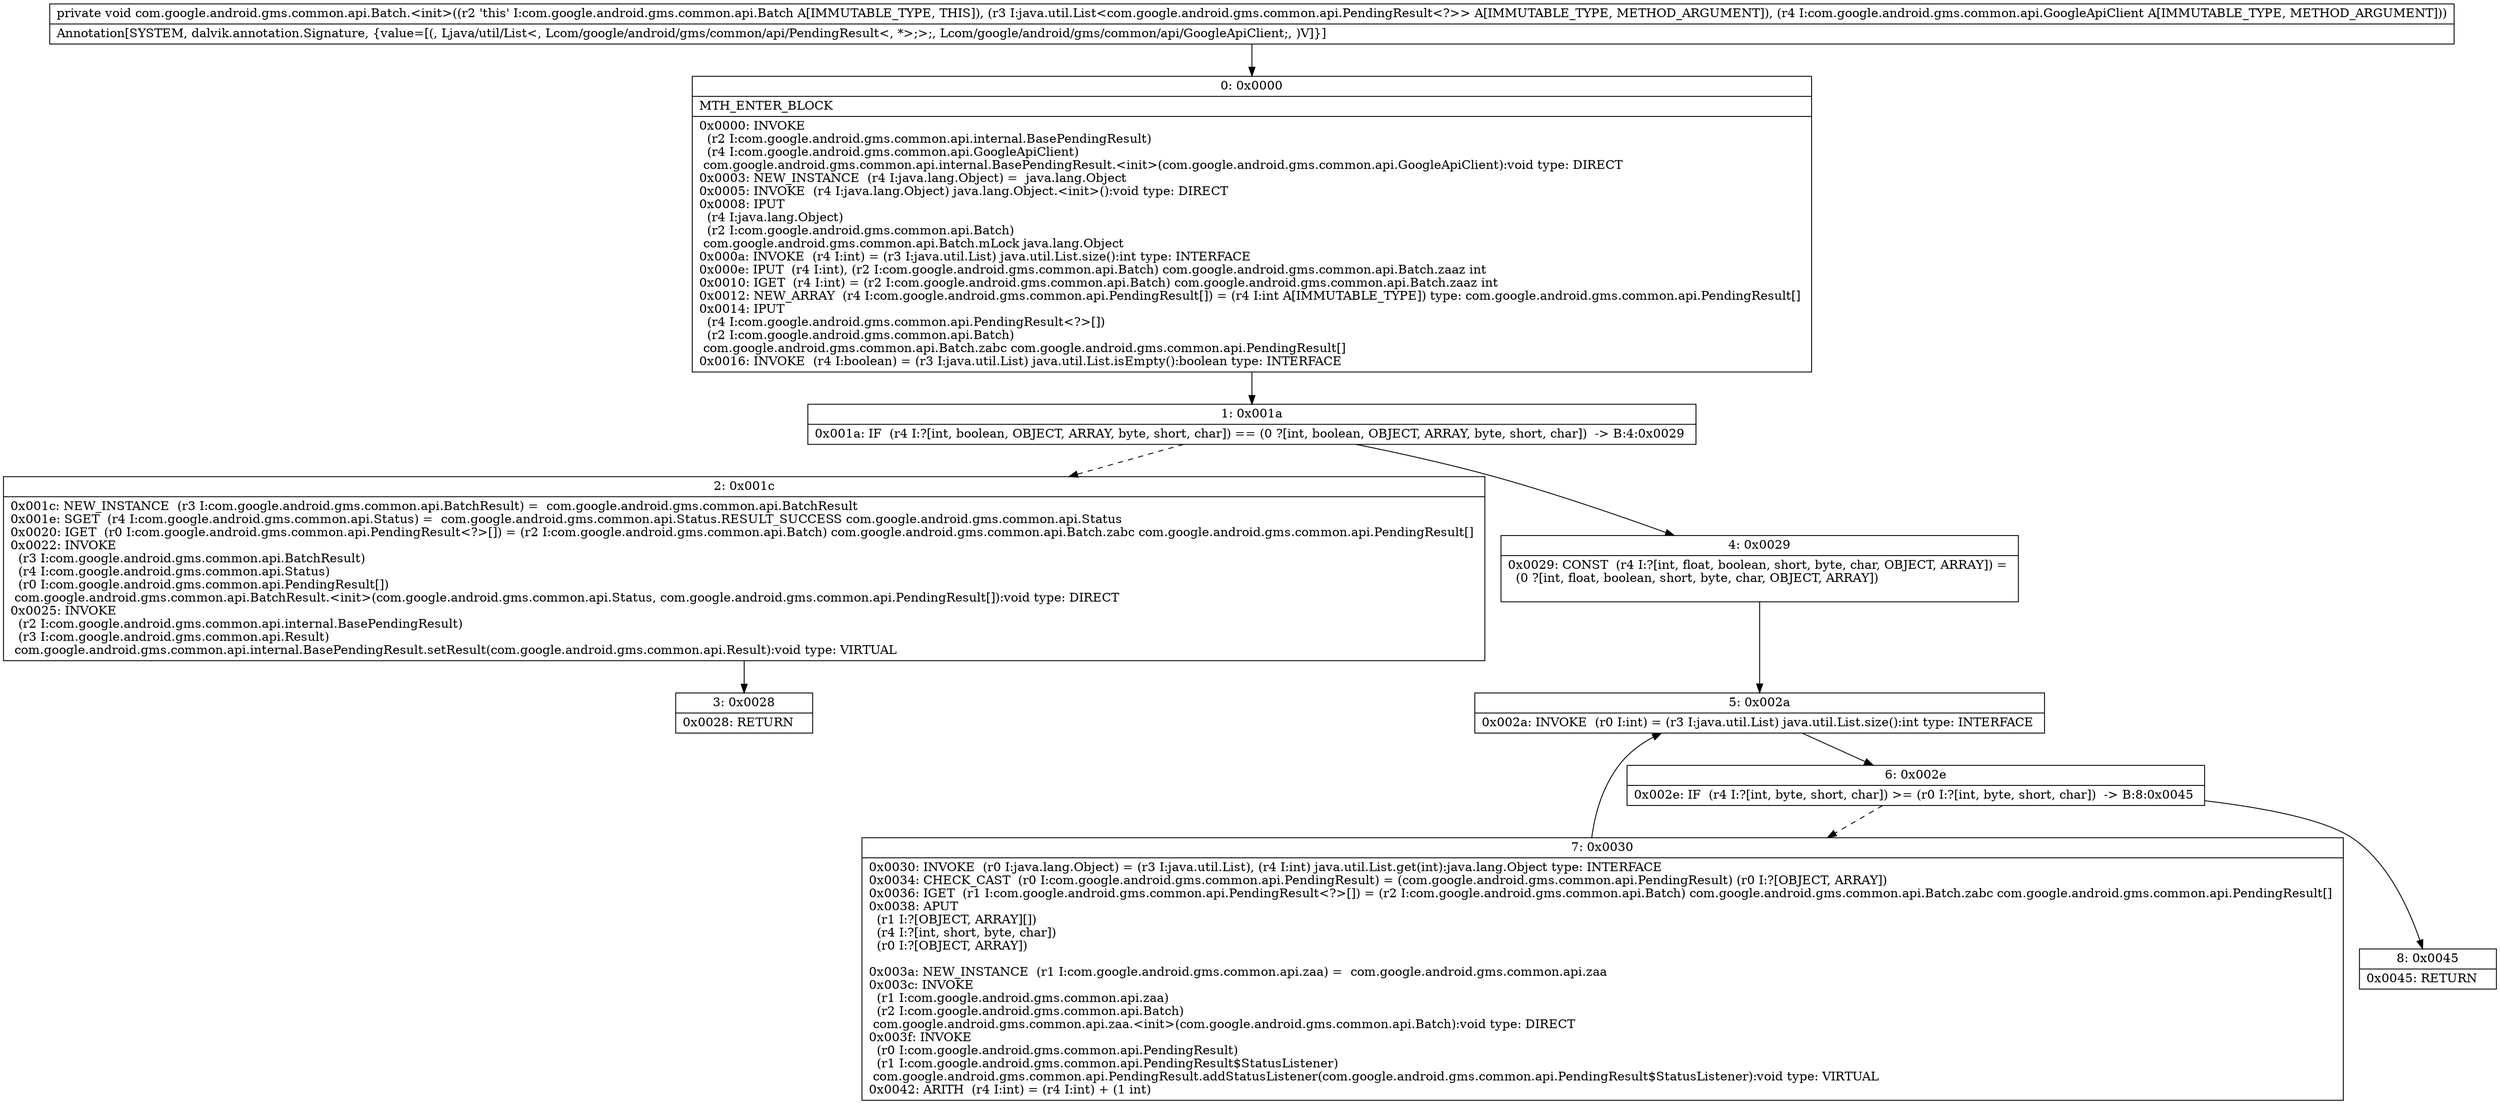 digraph "CFG forcom.google.android.gms.common.api.Batch.\<init\>(Ljava\/util\/List;Lcom\/google\/android\/gms\/common\/api\/GoogleApiClient;)V" {
Node_0 [shape=record,label="{0\:\ 0x0000|MTH_ENTER_BLOCK\l|0x0000: INVOKE  \l  (r2 I:com.google.android.gms.common.api.internal.BasePendingResult)\l  (r4 I:com.google.android.gms.common.api.GoogleApiClient)\l com.google.android.gms.common.api.internal.BasePendingResult.\<init\>(com.google.android.gms.common.api.GoogleApiClient):void type: DIRECT \l0x0003: NEW_INSTANCE  (r4 I:java.lang.Object) =  java.lang.Object \l0x0005: INVOKE  (r4 I:java.lang.Object) java.lang.Object.\<init\>():void type: DIRECT \l0x0008: IPUT  \l  (r4 I:java.lang.Object)\l  (r2 I:com.google.android.gms.common.api.Batch)\l com.google.android.gms.common.api.Batch.mLock java.lang.Object \l0x000a: INVOKE  (r4 I:int) = (r3 I:java.util.List) java.util.List.size():int type: INTERFACE \l0x000e: IPUT  (r4 I:int), (r2 I:com.google.android.gms.common.api.Batch) com.google.android.gms.common.api.Batch.zaaz int \l0x0010: IGET  (r4 I:int) = (r2 I:com.google.android.gms.common.api.Batch) com.google.android.gms.common.api.Batch.zaaz int \l0x0012: NEW_ARRAY  (r4 I:com.google.android.gms.common.api.PendingResult[]) = (r4 I:int A[IMMUTABLE_TYPE]) type: com.google.android.gms.common.api.PendingResult[] \l0x0014: IPUT  \l  (r4 I:com.google.android.gms.common.api.PendingResult\<?\>[])\l  (r2 I:com.google.android.gms.common.api.Batch)\l com.google.android.gms.common.api.Batch.zabc com.google.android.gms.common.api.PendingResult[] \l0x0016: INVOKE  (r4 I:boolean) = (r3 I:java.util.List) java.util.List.isEmpty():boolean type: INTERFACE \l}"];
Node_1 [shape=record,label="{1\:\ 0x001a|0x001a: IF  (r4 I:?[int, boolean, OBJECT, ARRAY, byte, short, char]) == (0 ?[int, boolean, OBJECT, ARRAY, byte, short, char])  \-\> B:4:0x0029 \l}"];
Node_2 [shape=record,label="{2\:\ 0x001c|0x001c: NEW_INSTANCE  (r3 I:com.google.android.gms.common.api.BatchResult) =  com.google.android.gms.common.api.BatchResult \l0x001e: SGET  (r4 I:com.google.android.gms.common.api.Status) =  com.google.android.gms.common.api.Status.RESULT_SUCCESS com.google.android.gms.common.api.Status \l0x0020: IGET  (r0 I:com.google.android.gms.common.api.PendingResult\<?\>[]) = (r2 I:com.google.android.gms.common.api.Batch) com.google.android.gms.common.api.Batch.zabc com.google.android.gms.common.api.PendingResult[] \l0x0022: INVOKE  \l  (r3 I:com.google.android.gms.common.api.BatchResult)\l  (r4 I:com.google.android.gms.common.api.Status)\l  (r0 I:com.google.android.gms.common.api.PendingResult[])\l com.google.android.gms.common.api.BatchResult.\<init\>(com.google.android.gms.common.api.Status, com.google.android.gms.common.api.PendingResult[]):void type: DIRECT \l0x0025: INVOKE  \l  (r2 I:com.google.android.gms.common.api.internal.BasePendingResult)\l  (r3 I:com.google.android.gms.common.api.Result)\l com.google.android.gms.common.api.internal.BasePendingResult.setResult(com.google.android.gms.common.api.Result):void type: VIRTUAL \l}"];
Node_3 [shape=record,label="{3\:\ 0x0028|0x0028: RETURN   \l}"];
Node_4 [shape=record,label="{4\:\ 0x0029|0x0029: CONST  (r4 I:?[int, float, boolean, short, byte, char, OBJECT, ARRAY]) = \l  (0 ?[int, float, boolean, short, byte, char, OBJECT, ARRAY])\l \l}"];
Node_5 [shape=record,label="{5\:\ 0x002a|0x002a: INVOKE  (r0 I:int) = (r3 I:java.util.List) java.util.List.size():int type: INTERFACE \l}"];
Node_6 [shape=record,label="{6\:\ 0x002e|0x002e: IF  (r4 I:?[int, byte, short, char]) \>= (r0 I:?[int, byte, short, char])  \-\> B:8:0x0045 \l}"];
Node_7 [shape=record,label="{7\:\ 0x0030|0x0030: INVOKE  (r0 I:java.lang.Object) = (r3 I:java.util.List), (r4 I:int) java.util.List.get(int):java.lang.Object type: INTERFACE \l0x0034: CHECK_CAST  (r0 I:com.google.android.gms.common.api.PendingResult) = (com.google.android.gms.common.api.PendingResult) (r0 I:?[OBJECT, ARRAY]) \l0x0036: IGET  (r1 I:com.google.android.gms.common.api.PendingResult\<?\>[]) = (r2 I:com.google.android.gms.common.api.Batch) com.google.android.gms.common.api.Batch.zabc com.google.android.gms.common.api.PendingResult[] \l0x0038: APUT  \l  (r1 I:?[OBJECT, ARRAY][])\l  (r4 I:?[int, short, byte, char])\l  (r0 I:?[OBJECT, ARRAY])\l \l0x003a: NEW_INSTANCE  (r1 I:com.google.android.gms.common.api.zaa) =  com.google.android.gms.common.api.zaa \l0x003c: INVOKE  \l  (r1 I:com.google.android.gms.common.api.zaa)\l  (r2 I:com.google.android.gms.common.api.Batch)\l com.google.android.gms.common.api.zaa.\<init\>(com.google.android.gms.common.api.Batch):void type: DIRECT \l0x003f: INVOKE  \l  (r0 I:com.google.android.gms.common.api.PendingResult)\l  (r1 I:com.google.android.gms.common.api.PendingResult$StatusListener)\l com.google.android.gms.common.api.PendingResult.addStatusListener(com.google.android.gms.common.api.PendingResult$StatusListener):void type: VIRTUAL \l0x0042: ARITH  (r4 I:int) = (r4 I:int) + (1 int) \l}"];
Node_8 [shape=record,label="{8\:\ 0x0045|0x0045: RETURN   \l}"];
MethodNode[shape=record,label="{private void com.google.android.gms.common.api.Batch.\<init\>((r2 'this' I:com.google.android.gms.common.api.Batch A[IMMUTABLE_TYPE, THIS]), (r3 I:java.util.List\<com.google.android.gms.common.api.PendingResult\<?\>\> A[IMMUTABLE_TYPE, METHOD_ARGUMENT]), (r4 I:com.google.android.gms.common.api.GoogleApiClient A[IMMUTABLE_TYPE, METHOD_ARGUMENT]))  | Annotation[SYSTEM, dalvik.annotation.Signature, \{value=[(, Ljava\/util\/List\<, Lcom\/google\/android\/gms\/common\/api\/PendingResult\<, *\>;\>;, Lcom\/google\/android\/gms\/common\/api\/GoogleApiClient;, )V]\}]\l}"];
MethodNode -> Node_0;
Node_0 -> Node_1;
Node_1 -> Node_2[style=dashed];
Node_1 -> Node_4;
Node_2 -> Node_3;
Node_4 -> Node_5;
Node_5 -> Node_6;
Node_6 -> Node_7[style=dashed];
Node_6 -> Node_8;
Node_7 -> Node_5;
}

